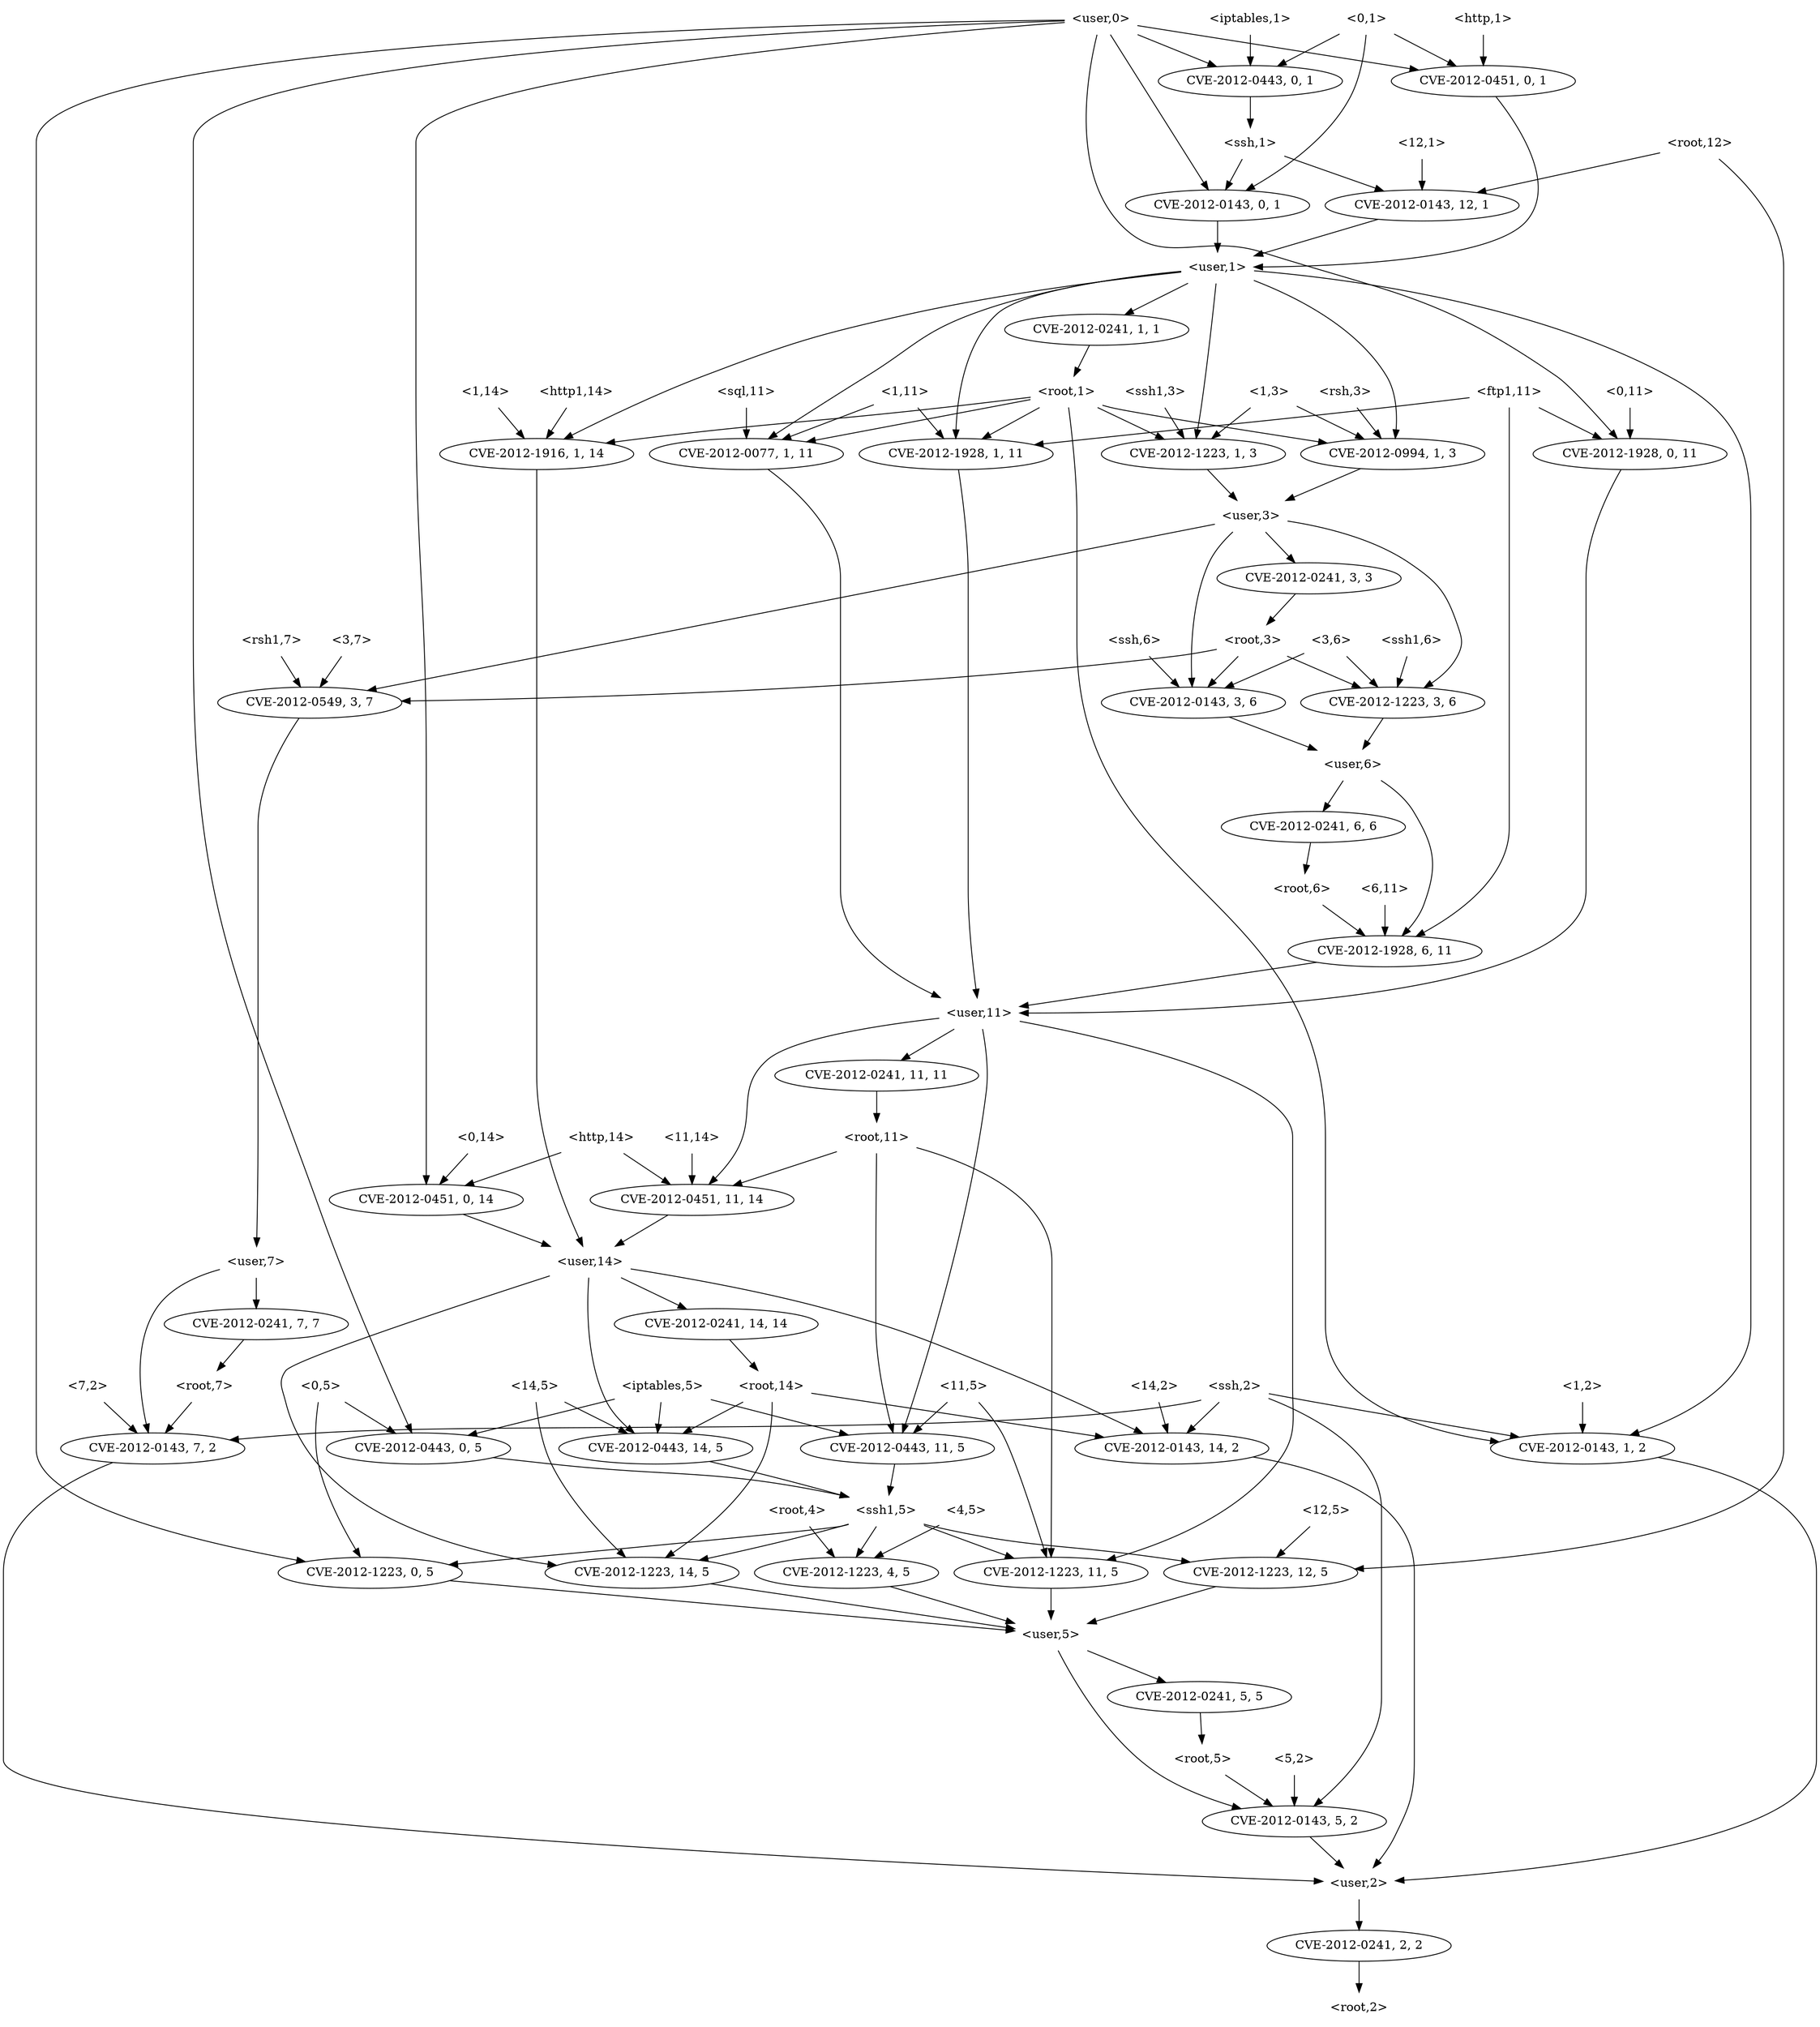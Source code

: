 strict digraph {
	graph [bb="0,0,1709,2340"];
	node [label="\N"];
	"<v_iptables,14,5>"	 [height=0.5,
		label=<CVE-2012-0443, 14, 5>,
		pos="908,666",
		width=2.5686];
	"<ssh1,5>"	 [height=0.5,
		pos="1165,594",
		shape=plaintext,
		width=0.94444];
	"<v_iptables,14,5>" -> "<ssh1,5>"	 [pos="e,1130.9,604.28 959.39,651 1006.8,638.09 1076.4,619.14 1121.2,606.93"];
	"<v_ssh1,11,5>"	 [height=0.5,
		label=<CVE-2012-1223, 11, 5>,
		pos="1219,522",
		width=2.5686];
	"<ssh1,5>" -> "<v_ssh1,11,5>"	 [pos="e,1205.8,540.1 1178.3,575.7 1184.8,567.39 1192.6,557.28 1199.6,548.14"];
	"<v_ssh1,12,5>"	 [height=0.5,
		label=<CVE-2012-1223, 12, 5>,
		pos="1617,522",
		width=2.5686];
	"<ssh1,5>" -> "<v_ssh1,12,5>"	 [pos="e,1549.5,534.39 1199.3,587.98 1262,578.76 1399.4,558.39 1515,540 1522.9,538.74 1531.2,537.4 1539.5,536.04"];
	"<v_ssh1,14,5>"	 [height=0.5,
		label=<CVE-2012-1223, 14, 5>,
		pos="835,522",
		width=2.5686];
	"<ssh1,5>" -> "<v_ssh1,14,5>"	 [pos="e,895.02,535.73 1130.9,585.77 1077.9,574.52 974.43,552.58 905,537.85"];
	"<v_ssh1,4,5>"	 [height=0.5,
		label=<CVE-2012-1223, 4, 5>,
		pos="636,522",
		width=2.4499];
	"<ssh1,5>" -> "<v_ssh1,4,5>"	 [pos="e,699.32,534.58 1130.8,589.4 1057.6,581.59 880.61,561.97 733,540 725.33,538.86 717.33,537.59 709.37,536.27"];
	"<v_ssh1,0,5>"	 [height=0.5,
		label=<CVE-2012-1223, 0, 5>,
		pos="1418,522",
		width=2.4499];
	"<ssh1,5>" -> "<v_ssh1,0,5>"	 [pos="e,1367.9,536.87 1199.1,583.56 1239.8,572.29 1308.6,553.26 1358.2,539.54"];
	"<12,1>"	 [height=0.5,
		pos="1020,2178",
		shape=plaintext,
		width=0.78472];
	"<v_ssh,12,1>"	 [height=0.5,
		label=<CVE-2012-0143, 12, 1>,
		pos="950,2106",
		width=2.5686];
	"<12,1>" -> "<v_ssh,12,1>"	 [pos="e,967.1,2124.1 1002.7,2159.7 994.14,2151.1 983.66,2140.7 974.3,2131.3"];
	"<user,1>"	 [height=0.5,
		pos="588,2034",
		shape=plaintext,
		width=0.91667];
	"<v_ssh,12,1>" -> "<user,1>"	 [pos="e,621.06,2041.4 886.94,2092.8 813.64,2078.6 694.63,2055.6 631.14,2043.3"];
	"<v_root,3,3>"	 [height=0.5,
		label=<CVE-2012-0241, 3, 3>,
		pos="754,1674",
		width=2.4499];
	"<root,3>"	 [height=0.5,
		pos="695,1602",
		shape=plaintext,
		width=0.89583];
	"<v_root,3,3>" -> "<root,3>"	 [pos="e,709.56,1620.3 739.72,1656.1 732.65,1647.7 723.97,1637.4 716.15,1628.1"];
	"<v_ssh,3,6>"	 [height=0.5,
		label=<CVE-2012-0143, 3, 6>,
		pos="898,1530",
		width=2.4499];
	"<root,3>" -> "<v_ssh,3,6>"	 [pos="e,851.57,1545.4 727.48,1587.6 730.68,1586.4 733.9,1585.1 737,1584 771.53,1571.3 810.72,1558.4 841.78,1548.5"];
	"<v_rsh1,3,7>"	 [height=0.5,
		label=<CVE-2012-0549, 3, 7>,
		pos="424,1530",
		width=2.4499];
	"<root,3>" -> "<v_rsh1,3,7>"	 [pos="e,476.44,1544.5 662.58,1592.6 619.2,1581.4 541.37,1561.3 486.42,1547.1"];
	"<v_ssh1,3,6>"	 [height=0.5,
		label=<CVE-2012-1223, 3, 6>,
		pos="703,1530",
		width=2.4499];
	"<root,3>" -> "<v_ssh1,3,6>"	 [pos="e,701.05,1548.1 696.98,1583.7 697.86,1576 698.92,1566.7 699.9,1558.1"];
	"<user,5>"	 [height=0.5,
		pos="835,450",
		shape=plaintext,
		width=0.91667];
	"<v_ssh1,11,5>" -> "<user,5>"	 [pos="e,868.42,457.09 1153.9,509.13 1075.5,494.83 945.98,471.23 878.67,458.96"];
	"<v_root,5,5>"	 [height=0.5,
		label=<CVE-2012-0241, 5, 5>,
		pos="707,378",
		width=2.4499];
	"<user,5>" -> "<v_root,5,5>"	 [pos="e,736.23,394.99 803.69,431.88 786.01,422.21 763.77,410.05 745.09,399.83"];
	"<v_ssh,5,2>"	 [height=0.5,
		label=<CVE-2012-0143, 5, 2>,
		pos="626,234",
		width=2.4499];
	"<user,5>" -> "<v_ssh,5,2>"	 [pos="e,672.09,249.46 830.91,431.87 826.08,413.39 817.02,383.46 804,360 784.06,324.07 778.61,313.01 746,288 726.88,273.34 703.07,261.74\
 681.71,253.18"];
	"<root,1>"	 [height=0.5,
		pos="463,1890",
		shape=plaintext,
		width=0.89583];
	"<v_ssh,1,2>"	 [height=0.5,
		label=<CVE-2012-0143, 1, 2>,
		pos="158,666",
		width=2.4499];
	"<root,1>" -> "<v_ssh,1,2>"	 [pos="e,158.85,684.16 456.49,1871.7 449.52,1853.5 437.86,1824.4 426,1800 385.88,1717.5 355.8,1706.4 325,1620 199.75,1268.6 166.13,809.67\
 159.42,694.24"];
	"<v_ssh1,1,3>"	 [height=0.5,
		label=<CVE-2012-1223, 1, 3>,
		pos="766,1818",
		width=2.4499];
	"<root,1>" -> "<v_ssh1,1,3>"	 [pos="e,709.97,1831.9 495.43,1881.5 544.05,1870.3 636.86,1848.8 700.09,1834.2"];
	"<v_rsh,1,3>"	 [height=0.5,
		label=<CVE-2012-0994, 1, 3>,
		pos="961,1818",
		width=2.4499];
	"<root,1>" -> "<v_rsh,1,3>"	 [pos="e,897.01,1830.5 495.55,1884.9 577.7,1874.4 791.94,1846.9 863,1836 870.83,1834.8 878.99,1833.5 887.13,1832.1"];
	"<v_sql,1,11>"	 [height=0.5,
		label=<CVE-2012-0077, 1, 11>,
		pos="567,1818",
		width=2.5686];
	"<root,1>" -> "<v_sql,1,11>"	 [pos="e,542.54,1835.5 488.44,1871.9 502.21,1862.6 519.39,1851 534.16,1841.1"];
	"<v_ftp1,1,11>"	 [height=0.5,
		label=<CVE-2012-1928, 1, 11>,
		pos="325,1818",
		width=2.5686];
	"<root,1>" -> "<v_ftp1,1,11>"	 [pos="e,356.68,1835.1 430.65,1872.6 411.3,1862.8 386.54,1850.2 365.86,1839.7"];
	"<v_http1,1,14>"	 [height=0.5,
		label=<CVE-2012-1916, 1, 14>,
		pos="121,1818",
		width=2.5686];
	"<root,1>" -> "<v_http1,1,14>"	 [pos="e,189.05,1830.3 430.37,1875.3 426.9,1874.1 423.4,1873 420,1872 399.05,1866.1 280.65,1845.7 199.28,1832"];
	"<user,2>"	 [height=0.5,
		pos="469,162",
		shape=plaintext,
		width=0.91667];
	"<v_ssh,1,2>" -> "<user,2>"	 [pos="e,435.72,169.19 179.75,648.33 208.62,624.14 256,576.32 256,523 256,523 256,523 256,305 256,224.17 363.51,186.52 425.77,171.49"];
	"<user,3>"	 [height=0.5,
		pos="755,1746",
		shape=plaintext,
		width=0.91667];
	"<v_ssh1,1,3>" -> "<user,3>"	 [pos="e,757.69,1764.1 763.28,1799.7 762.07,1792 760.61,1782.7 759.26,1774.1"];
	"<v_rsh,1,3>" -> "<user,3>"	 [pos="e,788.22,1758.3 917.56,1802.2 882.28,1790.3 832.79,1773.4 797.71,1761.5"];
	"<user,11>"	 [height=0.5,
		pos="1014,1170",
		shape=plaintext,
		width=1.0069];
	"<v_sql,1,11>" -> "<user,11>"	 [pos="e,977.71,1175.1 570.44,1799.6 575.41,1772.9 584,1720.2 584,1675 584,1675 584,1675 584,1313 584,1232.9 856.2,1190.4 967.46,1176.3"];
	"<v_ftp1,1,11>" -> "<user,11>"	 [pos="e,977.56,1172.9 360.99,1801.4 422.19,1772.1 540,1702.8 540,1603 540,1603 540,1603 540,1313 540,1258.3 576.28,1248.9 625,1224 683.98\
,1193.9 877.53,1179 967.39,1173.5"];
	"<user,14>"	 [height=0.5,
		pos="765,882",
		shape=plaintext,
		width=1.0069];
	"<v_http1,1,14>" -> "<user,14>"	 [pos="e,728.62,888.49 157.34,1801.3 200.87,1779.7 268,1736.4 268,1675 268,1675 268,1675 268,1529 268,1421.2 382,1422.8 382,1315 382,1315\
 382,1315 382,1025 382,953.95 616.63,907.13 718.6,890.14"];
	"<v_root,2,2>"	 [height=0.5,
		label=<CVE-2012-0241, 2, 2>,
		pos="469,90",
		width=2.4499];
	"<user,2>" -> "<v_root,2,2>"	 [pos="e,469,108.1 469,143.7 469,135.98 469,126.71 469,118.11"];
	"<user,1>" -> "<v_ssh,1,2>"	 [pos="e,118.54,682.16 554.7,2032.2 430.31,2028.2 0,2006 0,1891 0,1891 0,1891 0,809 0,749.48 62.789,708.57 109.2,686.46"];
	"<user,1>" -> "<v_ssh1,1,3>"	 [pos="e,751.91,1835.9 602.27,2015.8 633.65,1978.1 708.81,1887.8 745.35,1843.8"];
	"<user,1>" -> "<v_rsh,1,3>"	 [pos="e,949.4,1836.1 621.29,2024.1 678.47,2007.8 797.34,1968.9 882,1908 906.55,1890.3 928.85,1863.8 943.44,1844.3"];
	"<v_root,1,1>"	 [height=0.5,
		label=<CVE-2012-0241, 1, 1>,
		pos="463,1962",
		width=2.4499];
	"<user,1>" -> "<v_root,1,1>"	 [pos="e,491.97,1979.2 557.42,2015.9 540.43,2006.4 519.15,1994.4 501.09,1984.3"];
	"<user,1>" -> "<v_http1,1,14>"	 [pos="e,110.6,1836.1 554.87,2029.7 454.72,2019.1 158.7,1982 104,1908 90.638,1889.9 97.484,1864.3 106.14,1845.2"];
	"<user,1>" -> "<v_ftp1,1,11>"	 [pos="e,323.91,1836.2 554.6,2029.1 499.49,2022.1 392.91,2005.6 366,1980 329.36,1945.1 323.68,1882.5 323.74,1846.5"];
	"<user,1>" -> "<v_sql,1,11>"	 [pos="e,568.69,1836.2 586.32,2015.8 582.68,1978.8 574.08,1891.2 569.69,1846.4"];
	"<v_root,1,1>" -> "<root,1>"	 [pos="e,463,1908.1 463,1943.7 463,1936 463,1926.7 463,1918.1"];
	"<root,14>"	 [height=0.5,
		pos="787,738",
		shape=plaintext,
		width=1];
	"<root,14>" -> "<v_iptables,14,5>"	 [pos="e,879.95,683.23 816.6,719.88 833.04,710.36 853.65,698.44 871.13,688.33"];
	"<v_ssh,14,2>"	 [height=0.5,
		label=<CVE-2012-0143, 14, 2>,
		pos="590,666",
		width=2.5686];
	"<root,14>" -> "<v_ssh,14,2>"	 [pos="e,632.41,682.07 750.87,724.16 720.44,713.35 676.51,697.74 642.25,685.57"];
	"<root,14>" -> "<v_ssh1,14,5>"	 [pos="e,806.47,539.37 780.07,719.59 769.02,688.96 750.81,624.16 773,576 778.52,564.02 788.22,553.75 798.34,545.52"];
	"<v_ssh,14,2>" -> "<user,2>"	 [pos="e,477.09,180.05 566.78,648.47 555.08,639.02 541.58,626.23 533,612 511.85,576.92 509,563.97 509,523 509,523 509,523 509,305 509,263.48\
 492.96,217.61 481.2,189.54"];
	"<v_ssh1,14,5>" -> "<user,5>"	 [pos="e,835,468.1 835,503.7 835,495.98 835,486.71 835,478.11"];
	"<3,6>"	 [height=0.5,
		pos="859,1602",
		shape=plaintext,
		width=0.75];
	"<3,6>" -> "<v_ssh,3,6>"	 [pos="e,888.47,1548.1 868.64,1583.7 873.13,1575.6 878.56,1565.9 883.52,1557"];
	"<3,6>" -> "<v_ssh1,3,6>"	 [pos="e,738.81,1546.5 831.91,1588.1 828.91,1586.7 825.89,1585.3 823,1584 798.35,1572.7 770.69,1560.5 748.14,1550.6"];
	"<user,6>"	 [height=0.5,
		pos="849,1458",
		shape=plaintext,
		width=0.91667];
	"<v_ssh,3,6>" -> "<user,6>"	 [pos="e,861.09,1476.3 886.14,1512.1 880.39,1503.8 873.35,1493.8 866.96,1484.7"];
	"<v_ssh1,3,6>" -> "<user,6>"	 [pos="e,815.75,1474.9 736.13,1513.1 756.96,1503.1 784.05,1490.1 806.46,1479.4"];
	"<http1,14>"	 [height=0.5,
		pos="152,1890",
		shape=plaintext,
		width=1.0833];
	"<http1,14>" -> "<v_http1,1,14>"	 [pos="e,128.57,1836.1 144.34,1871.7 140.81,1863.7 136.54,1854.1 132.63,1845.3"];
	"<sql,11>"	 [height=0.5,
		pos="640,1890",
		shape=plaintext,
		width=0.91667];
	"<sql,11>" -> "<v_sql,1,11>"	 [pos="e,584.59,1835.9 621.96,1871.7 612.87,1863 601.72,1852.3 591.84,1842.8"];
	"<0,11>"	 [height=0.5,
		pos="1236,1890",
		shape=plaintext,
		width=0.78472];
	"<v_ftp1,0,11>"	 [height=0.5,
		label=<CVE-2012-1928, 0, 11>,
		pos="1236,1818",
		width=2.5686];
	"<0,11>" -> "<v_ftp1,0,11>"	 [pos="e,1236,1836.1 1236,1871.7 1236,1864 1236,1854.7 1236,1846.1"];
	"<v_ftp1,0,11>" -> "<user,11>"	 [pos="e,1027.7,1188.3 1211.5,1800.5 1166.9,1768.2 1077,1692.1 1077,1603 1077,1603 1077,1603 1077,1313 1077,1271.7 1067.8,1261.3 1050,1224\
 1045.5,1214.6 1039.5,1205 1033.7,1196.6"];
	"<rsh,3>"	 [height=0.5,
		pos="961,1890",
		shape=plaintext,
		width=0.81944];
	"<rsh,3>" -> "<v_rsh,1,3>"	 [pos="e,961,1836.1 961,1871.7 961,1864 961,1854.7 961,1846.1"];
	"<ssh,6>"	 [height=0.5,
		pos="973,1602",
		shape=plaintext,
		width=0.84028];
	"<ssh,6>" -> "<v_ssh,3,6>"	 [pos="e,916.07,1547.9 954.46,1583.7 945.13,1575 933.67,1564.3 923.52,1554.8"];
	"<root,2>"	 [height=0.5,
		pos="469,18",
		shape=plaintext,
		width=0.89583];
	"<v_ftp1,6,11>"	 [height=0.5,
		label=<CVE-2012-1928, 6, 11>,
		pos="949,1242",
		width=2.5686];
	"<v_ftp1,6,11>" -> "<user,11>"	 [pos="e,997.96,1188.3 964.73,1224.1 972.6,1215.6 982.27,1205.2 990.96,1195.8"];
	"<user,11>" -> "<v_ssh1,11,5>"	 [pos="e,1287.7,534.24 1050.4,1166.3 1163.7,1157 1503,1121.3 1503,1027 1503,1027 1503,1027 1503,665 1503,606.82 1457.7,604.46 1407,576 \
1373.5,557.2 1332.8,544.66 1297.9,536.52"];
	"<v_iptables,11,5>"	 [height=0.5,
		label=<CVE-2012-0443, 11, 5>,
		pos="1112,666",
		width=2.5686];
	"<user,11>" -> "<v_iptables,11,5>"	 [pos="e,1109.2,684 1025.9,1151.9 1049,1116.7 1098,1033 1098,955 1098,955 1098,955 1098,809 1098,768.8 1103.6,722.51 1107.7,694"];
	"<v_http,11,14>"	 [height=0.5,
		label=<CVE-2012-0451, 11, 14>,
		pos="973,954",
		width=2.7013];
	"<user,11>" -> "<v_http,11,14>"	 [pos="e,976.3,972.23 1010.7,1151.8 1003.6,1114.8 986.76,1026.8 978.19,982.1"];
	"<v_root,11,11>"	 [height=0.5,
		label=<CVE-2012-0241, 11, 11>,
		pos="1240,1098",
		width=2.7013];
	"<user,11>" -> "<v_root,11,11>"	 [pos="e,1192.4,1113.8 1050.3,1157.8 1086,1146.7 1141,1129.7 1182.6,1116.8"];
	"<user,0>"	 [height=0.5,
		pos="1077,2322",
		shape=plaintext,
		width=0.91667];
	"<user,0>" -> "<v_ftp1,0,11>"	 [pos="e,1264.1,1835.2 1110.2,2319.3 1184.4,2313.6 1357,2288.6 1357,2179 1357,2179 1357,2179 1357,1961 1357,1908.4 1308.4,1865.5 1272.8\
,1841"];
	"<v_http,0,14>"	 [height=0.5,
		label=<CVE-2012-0451, 0, 14>,
		pos="765,954",
		width=2.5686];
	"<user,0>" -> "<v_http,0,14>"	 [pos="e,782,971.8 1077,2304 1077,2277.3 1077,2224.1 1077,2179 1077,2179 1077,2179 1077,1817 1077,1720.4 1115,1699.6 1115,1603 1115,1603\
 1115,1603 1115,1169 1115,1046.4 970.97,1112.1 869,1044 839.74,1024.5 809.53,997.74 789.26,978.69"];
	"<user,0>" -> "<v_ssh1,0,5>"	 [pos="e,1458.6,538.13 1110.3,2318.8 1222.4,2310.6 1579,2276.7 1579,2179 1579,2179 1579,2179 1579,665 1579,604.9 1515.1,564.17 1467.8,542.26"];
	"<v_iptables,0,1>"	 [height=0.5,
		label=<CVE-2012-0443, 0, 1>,
		pos="847,2250",
		width=2.4499];
	"<user,0>" -> "<v_iptables,0,1>"	 [pos="e,894.05,2265.3 1043.6,2310.8 1007,2299.7 947.64,2281.6 903.73,2268.3"];
	"<v_http,0,1>"	 [height=0.5,
		label=<CVE-2012-0451, 0, 1>,
		pos="615,2250",
		width=2.4499];
	"<user,0>" -> "<v_http,0,1>"	 [pos="e,683.72,2261.4 1043.8,2316 971.09,2305 796.29,2278.5 693.72,2262.9"];
	"<v_ssh,0,1>"	 [height=0.5,
		label=<CVE-2012-0143, 0, 1>,
		pos="738,2106",
		width=2.4499];
	"<user,0>" -> "<v_ssh,0,1>"	 [pos="e,789.98,2120.6 1060.7,2303.6 1029.5,2271.3 958.17,2201.5 886,2160 859.24,2144.6 827.24,2132.5 799.85,2123.7"];
	"<v_iptables,0,5>"	 [height=0.5,
		label=<CVE-2012-0443, 0, 5>,
		pos="1311,666",
		width=2.4499];
	"<user,0>" -> "<v_iptables,0,5>"	 [pos="e,1319.4,684.37 1110.1,2321.1 1191.6,2319.4 1395,2302.8 1395,2179 1395,2179 1395,2179 1395,1025 1395,886.76 1378,851.05 1334,720\
 1331.1,711.25 1327.3,701.95 1323.6,693.61"];
	"<v_http,0,14>" -> "<user,14>"	 [pos="e,765,900.1 765,935.7 765,927.98 765,918.71 765,910.11"];
	"<v_ssh1,0,5>" -> "<user,5>"	 [pos="e,868.02,453.89 1354.6,509.4 1343.1,507.47 1331.2,505.58 1320,504 1157.4,481.03 962.84,462.45 878.05,454.79"];
	"<ssh,1>"	 [height=0.5,
		pos="847,2178",
		shape=plaintext,
		width=0.84028];
	"<v_iptables,0,1>" -> "<ssh,1>"	 [pos="e,847,2196.1 847,2231.7 847,2224 847,2214.7 847,2206.1"];
	"<v_http,0,1>" -> "<user,1>"	 [pos="e,590.17,2052.2 612.84,2231.8 608.17,2194.8 597.11,2107.2 591.46,2062.4"];
	"<v_ssh,0,1>" -> "<user,1>"	 [pos="e,621.03,2050.4 704.34,2089.3 682.47,2079.1 653.79,2065.7 630.38,2054.8"];
	"<v_iptables,0,5>" -> "<ssh1,5>"	 [pos="e,1199,611.31 1277.9,649.12 1257.3,639.23 1230.5,626.42 1208.3,615.74"];
	"<6,11>"	 [height=0.5,
		pos="870,1314",
		shape=plaintext,
		width=0.78472];
	"<6,11>" -> "<v_ftp1,6,11>"	 [pos="e,929.97,1259.9 889.53,1295.7 899.46,1286.9 911.67,1276.1 922.44,1266.5"];
	"<user,6>" -> "<v_ftp1,6,11>"	 [pos="e,890.51,1256 839.46,1439.9 834.36,1429.8 828.61,1416.6 826,1404 821.04,1380.1 831.37,1296.9 832,1296 843.82,1279.2 862.25,1267.7\
 881.01,1259.8"];
	"<v_root,6,6>"	 [height=0.5,
		label=<CVE-2012-0241, 6, 6>,
		pos="923,1386",
		width=2.4499];
	"<user,6>" -> "<v_root,6,6>"	 [pos="e,905.17,1403.9 867.29,1439.7 876.5,1431 887.81,1420.3 897.82,1410.8"];
	"<ssh1,6>"	 [height=0.5,
		pos="780,1602",
		shape=plaintext,
		width=0.94444];
	"<ssh1,6>" -> "<v_ssh1,3,6>"	 [pos="e,721.28,1547.6 760.97,1583.7 751.31,1574.9 739.44,1564.1 728.97,1554.6"];
	"<ssh,1>" -> "<v_ssh,12,1>"	 [pos="e,925.77,2123.5 872.2,2159.9 885.84,2150.6 902.84,2139 917.48,2129.1"];
	"<ssh,1>" -> "<v_ssh,0,1>"	 [pos="e,763.64,2123.5 820.34,2159.9 805.9,2150.6 787.9,2139 772.42,2129.1"];
	"<user,7>"	 [height=0.5,
		pos="346,882",
		shape=plaintext,
		width=0.91667];
	"<v_rsh1,3,7>" -> "<user,7>"	 [pos="e,345.6,900.05 406.64,1511.9 383.11,1486.9 344,1437.6 344,1387 344,1387 344,1387 344,1025 344,984.99 344.8,938.65 345.39,910.08"];
	"<v_ssh,7,2>"	 [height=0.5,
		label=<CVE-2012-0143, 7, 2>,
		pos="353,666",
		width=2.4499];
	"<user,7>" -> "<v_ssh,7,2>"	 [pos="e,352.44,684.23 346.56,863.85 347.77,826.83 350.64,739.18 352.1,694.39"];
	"<v_root,7,7>"	 [height=0.5,
		label=<CVE-2012-0241, 7, 7>,
		pos="462,810",
		width=2.4499];
	"<user,7>" -> "<v_root,7,7>"	 [pos="e,435.11,827.23 374.38,863.88 390,854.45 409.53,842.66 426.2,832.61"];
	"<v_ssh1,4,5>" -> "<user,5>"	 [pos="e,801.74,462.7 678.2,506.15 711.74,494.36 758.46,477.92 792.17,466.07"];
	"<0,1>"	 [height=0.5,
		pos="731,2322",
		shape=plaintext,
		width=0.75];
	"<0,1>" -> "<v_http,0,1>"	 [pos="e,642.03,2267.3 703.8,2304.6 687.95,2295 667.77,2282.8 650.66,2272.5"];
	"<0,1>" -> "<v_iptables,0,1>"	 [pos="e,819.97,2267.3 758.2,2304.6 774.05,2295 794.23,2282.8 811.34,2272.5"];
	"<0,1>" -> "<v_ssh,0,1>"	 [pos="e,737.44,2124.2 731.56,2303.8 732.77,2266.8 735.64,2179.2 737.1,2134.4"];
	"<1,14>"	 [height=0.5,
		pos="238,1890",
		shape=plaintext,
		width=0.78472];
	"<1,14>" -> "<v_http1,1,14>"	 [pos="e,148.26,1835.3 209.68,1872.1 193.93,1862.6 174.16,1850.8 157.29,1840.7"];
	"<http,1>"	 [height=0.5,
		pos="615,2322",
		shape=plaintext,
		width=0.89583];
	"<http,1>" -> "<v_http,0,1>"	 [pos="e,615,2268.1 615,2303.7 615,2296 615,2286.7 615,2278.1"];
	"<v_iptables,11,5>" -> "<ssh1,5>"	 [pos="e,1151.9,612.28 1124.8,648.05 1131.1,639.75 1138.8,629.58 1145.8,620.38"];
	"<v_http,11,14>" -> "<user,14>"	 [pos="e,801.58,895.31 928.38,937.98 893.79,926.34 846.02,910.27 811.07,898.51"];
	"<root,11>"	 [height=0.5,
		pos="1240,1026",
		shape=plaintext,
		width=1];
	"<v_root,11,11>" -> "<root,11>"	 [pos="e,1240,1044.1 1240,1079.7 1240,1072 1240,1062.7 1240,1054.1"];
	"<14,2>"	 [height=0.5,
		pos="590,738",
		shape=plaintext,
		width=0.78472];
	"<14,2>" -> "<v_ssh,14,2>"	 [pos="e,590,684.1 590,719.7 590,711.98 590,702.71 590,694.11"];
	"<iptables,1>"	 [height=0.5,
		pos="847,2322",
		shape=plaintext,
		width=1.1944];
	"<iptables,1>" -> "<v_iptables,0,1>"	 [pos="e,847,2268.1 847,2303.7 847,2296 847,2286.7 847,2278.1"];
	"<user,3>" -> "<v_ssh,3,6>"	 [pos="e,899.96,1548.1 788.42,1731.8 808.26,1722.7 832.98,1709.2 851,1692 878.1,1666.1 884.24,1655.9 895,1620 901.02,1599.9 901.5,1576.1\
 900.63,1558.2"];
	"<user,3>" -> "<v_ssh1,3,6>"	 [pos="e,680.93,1547.6 721.81,1736.3 699.45,1728.6 671.5,1714.9 657,1692 631.27,1651.4 635.27,1628.6 653,1584 657.41,1572.9 665.36,1562.8\
 673.64,1554.4"];
	"<user,3>" -> "<v_root,3,3>"	 [pos="e,754.24,1692.1 754.75,1727.7 754.64,1720 754.51,1710.7 754.39,1702.1"];
	"<user,3>" -> "<v_rsh1,3,7>"	 [pos="e,442.92,1547.7 721.96,1732.5 697.74,1722.8 664.44,1708.3 637,1692 565.51,1649.7 489.7,1587.7 450.68,1554.3"];
	"<v_ssh1,12,5>" -> "<user,5>"	 [pos="e,868.01,452.55 1551.6,509.22 1539.4,507.29 1526.9,505.45 1515,504 1275.3,474.74 985.9,458.46 878.16,453.05"];
	"<v_root,14,14>"	 [height=0.5,
		label=<CVE-2012-0241, 14, 14>,
		pos="836,810",
		width=2.7013];
	"<v_root,14,14>" -> "<root,14>"	 [pos="e,799.09,756.28 824.14,792.05 818.39,783.84 811.35,773.79 804.96,764.66"];
	"<root,12>"	 [height=0.5,
		pos="1217,2178",
		shape=plaintext,
		width=1];
	"<root,12>" -> "<v_ssh1,12,5>"	 [pos="e,1617,540.05 1240.4,2159.9 1270.5,2135.8 1319,2088.6 1319,2035 1319,2035 1319,2035 1319,1961 1319,1864.4 1357,1843.6 1357,1747 \
1357,1747 1357,1747 1357,1313 1357,1089.7 1617,1106.3 1617,883 1617,883 1617,883 1617,665 1617,625 1617,578.65 1617,550.08"];
	"<root,12>" -> "<v_ssh,12,1>"	 [pos="e,1002.9,2120.9 1181,2167.6 1137.9,2156.3 1065.1,2137.2 1012.7,2123.4"];
	"<root,4>"	 [height=0.5,
		pos="575,594",
		shape=plaintext,
		width=0.89583];
	"<root,4>" -> "<v_ssh1,4,5>"	 [pos="e,621.09,540.1 590.08,575.7 597.39,567.3 606.31,557.07 614.34,547.86"];
	"<root,11>" -> "<v_ssh1,11,5>"	 [pos="e,1282.1,535.19 1267.5,1007.8 1301.6,984.23 1355,938.36 1355,883 1355,883 1355,883 1355,809 1355,730.8 1450.1,722.41 1426,648 1413.9\
,610.44 1405.7,599.49 1374,576 1350,558.21 1319.6,546.1 1292,538"];
	"<root,11>" -> "<v_http,11,14>"	 [pos="e,1026.9,969.12 1204,1015.6 1161.2,1004.3 1089,985.42 1036.7,971.71"];
	"<root,11>" -> "<v_iptables,11,5>"	 [pos="e,1163.4,681.05 1240,1008 1240,981.29 1240,928.11 1240,883 1240,883 1240,883 1240,809 1240,768.55 1245.9,751.85 1221,720 1208.7,\
704.34 1190.7,693.02 1172.8,684.97"];
	"<root,7>"	 [height=0.5,
		pos="407,738",
		shape=plaintext,
		width=0.89583];
	"<v_root,7,7>" -> "<root,7>"	 [pos="e,420.57,756.28 448.69,792.05 442.16,783.75 434.17,773.58 426.94,764.38"];
	"<root,7>" -> "<v_ssh,7,2>"	 [pos="e,366.19,684.1 393.65,719.7 387.24,711.39 379.44,701.28 372.39,692.14"];
	"<11,5>"	 [height=0.5,
		pos="1297,738",
		shape=plaintext,
		width=0.78472];
	"<11,5>" -> "<v_ssh1,11,5>"	 [pos="e,1263.3,537.98 1325.4,725.32 1356.6,712.16 1403.2,691.61 1408,684 1416.5,670.47 1415.6,662.09 1408,648 1379.6,595.11 1317.8,560.85\
 1272.6,541.81"];
	"<11,5>" -> "<v_iptables,11,5>"	 [pos="e,1153.4,682.21 1268.3,725.58 1263.6,723.7 1258.6,721.79 1254,720 1223.9,708.44 1190.1,695.81 1163.1,685.78"];
	"<v_root,2,2>" -> "<root,2>"	 [pos="e,469,36.104 469,71.697 469,63.983 469,54.712 469,46.112"];
	"<ftp1,11>"	 [height=0.5,
		pos="1141,1890",
		shape=plaintext,
		width=1];
	"<ftp1,11>" -> "<v_ftp1,6,11>"	 [pos="e,968.53,1259.6 1126.2,1871.7 1097.9,1837 1039,1755.1 1039,1675 1039,1675 1039,1675 1039,1385 1039,1337.4 1002.5,1292.9 976.04,1266.8"];
	"<ftp1,11>" -> "<v_ftp1,0,11>"	 [pos="e,1213.4,1835.6 1164.5,1871.7 1176.7,1862.7 1191.9,1851.5 1205.1,1841.8"];
	"<ftp1,11>" -> "<v_ftp1,1,11>"	 [pos="e,399.39,1828.8 1104.9,1884.2 1076.2,1880.4 1035.1,1875.4 999,1872 762.16,1849.9 701.82,1858.3 465,1836 447,1834.3 427.74,1832.2\
 409.45,1830"];
	"<1,11>"	 [height=0.5,
		pos="383,1890",
		shape=plaintext,
		width=0.78472];
	"<1,11>" -> "<v_ftp1,1,11>"	 [pos="e,339.17,1836.1 368.66,1871.7 361.71,1863.3 353.23,1853.1 345.6,1843.9"];
	"<1,11>" -> "<v_sql,1,11>"	 [pos="e,523.24,1834 411.54,1876 414.72,1874.6 417.92,1873.2 421,1872 451.41,1859.7 485.89,1847.1 513.7,1837.3"];
	"<v_ssh,5,2>" -> "<user,2>"	 [pos="e,502.24,177.82 590.77,217.29 567.28,206.82 536.27,192.99 511.43,181.92"];
	"<root,5>"	 [height=0.5,
		pos="705,306",
		shape=plaintext,
		width=0.89583];
	"<root,5>" -> "<v_ssh,5,2>"	 [pos="e,644.76,251.62 685.47,287.7 675.47,278.84 663.15,267.92 652.33,258.33"];
	"<user,14>" -> "<v_iptables,14,5>"	 [pos="e,919.45,683.91 801.51,875.27 848.24,867.11 925.19,850.58 942,828 971.94,787.78 944.85,727.04 924.85,692.82"];
	"<user,14>" -> "<v_ssh,14,2>"	 [pos="e,602.15,684.08 739.08,863.94 725.62,854.34 709.44,841.57 697,828 658.35,785.83 658.93,767.46 627,720 620.89,710.92 614.07,701.07\
 607.96,692.35"];
	"<user,14>" -> "<v_ssh1,14,5>"	 [pos="e,805.93,539.25 751.25,863.79 743.93,853.85 735.37,840.81 730,828 714.36,790.7 711,779.45 711,739 711,739 711,739 711,665 711,611.82\
 760.95,568.95 797.44,544.72"];
	"<user,14>" -> "<v_root,14,14>"	 [pos="e,818.65,828.1 782.55,863.7 791.23,855.14 801.86,844.66 811.35,835.3"];
	"<v_root,5,5>" -> "<root,5>"	 [pos="e,705.49,324.1 706.51,359.7 706.29,351.98 706.02,342.71 705.77,334.11"];
	"<ssh1,3>"	 [height=0.5,
		pos="766,1890",
		shape=plaintext,
		width=0.94444];
	"<ssh1,3>" -> "<v_ssh1,1,3>"	 [pos="e,766,1836.1 766,1871.7 766,1864 766,1854.7 766,1846.1"];
	"<11,14>"	 [height=0.5,
		pos="1038,1026",
		shape=plaintext,
		width=0.88889];
	"<11,14>" -> "<v_http,11,14>"	 [pos="e,988.88,972.1 1021.9,1007.7 1014.1,999.22 1004.4,988.86 995.83,979.58"];
	"<ssh,2>"	 [height=0.5,
		pos="488,738",
		shape=plaintext,
		width=0.84028];
	"<ssh,2>" -> "<v_ssh,14,2>"	 [pos="e,566.01,683.47 512.95,719.88 526.33,710.69 542.99,699.26 557.38,689.38"];
	"<ssh,2>" -> "<v_ssh,7,2>"	 [pos="e,383.66,682.9 457.7,721.29 438.47,711.32 413.38,698.31 392.58,687.52"];
	"<ssh,2>" -> "<v_ssh,1,2>"	 [pos="e,222.45,678.41 457.68,723.3 454.45,722.08 451.18,720.95 448,720 437.66,716.9 314.99,694.87 232.55,680.2"];
	"<ssh,2>" -> "<v_ssh,5,2>"	 [pos="e,586.79,250.23 484.16,719.61 478.6,692.94 469,640.27 469,595 469,595 469,595 469,377 469,317.69 531.39,276.73 577.51,254.55"];
	"<v_ssh,7,2>" -> "<user,2>"	 [pos="e,452.29,180.19 360.89,647.93 372.29,621.67 392,569.53 392,523 392,523 392,523 392,305 392,259.51 422.92,214.65 445.57,187.89"];
	"<root,6>"	 [height=0.5,
		pos="949,1314",
		shape=plaintext,
		width=0.89583];
	"<root,6>" -> "<v_ftp1,6,11>"	 [pos="e,949,1260.1 949,1295.7 949,1288 949,1278.7 949,1270.1"];
	"<12,5>"	 [height=0.5,
		pos="1674,594",
		shape=plaintext,
		width=0.78472];
	"<12,5>" -> "<v_ssh1,12,5>"	 [pos="e,1630.9,540.1 1659.9,575.7 1653.1,567.3 1644.7,557.07 1637.2,547.86"];
	"<http,14>"	 [height=0.5,
		pos="914,1026",
		shape=plaintext,
		width=0.97917];
	"<http,14>" -> "<v_http,11,14>"	 [pos="e,958.58,972.1 928.58,1007.7 935.66,999.3 944.28,989.07 952.05,979.86"];
	"<http,14>" -> "<v_http,0,14>"	 [pos="e,798.78,970.87 878.69,1008.4 857.53,998.47 830.47,985.76 808.07,975.23"];
	"<rsh1,7>"	 [height=0.5,
		pos="440,1602",
		shape=plaintext,
		width=0.92361];
	"<rsh1,7>" -> "<v_rsh1,3,7>"	 [pos="e,427.91,1548.1 436.04,1583.7 434.28,1576 432.16,1566.7 430.2,1558.1"];
	"<7,2>"	 [height=0.5,
		pos="291,738",
		shape=plaintext,
		width=0.75];
	"<7,2>" -> "<v_ssh,7,2>"	 [pos="e,337.85,684.1 306.33,719.7 313.76,711.3 322.82,701.07 330.98,691.86"];
	"<0,14>"	 [height=0.5,
		pos="765,1026",
		shape=plaintext,
		width=0.78472];
	"<0,14>" -> "<v_http,0,14>"	 [pos="e,765,972.1 765,1007.7 765,999.98 765,990.71 765,982.11"];
	"<0,5>"	 [height=0.5,
		pos="1448,738",
		shape=plaintext,
		width=0.75];
	"<0,5>" -> "<v_iptables,0,5>"	 [pos="e,1342.3,683.01 1420.9,723.17 1401.1,713.01 1373.7,699.05 1351.3,687.59"];
	"<0,5>" -> "<v_ssh1,0,5>"	 [pos="e,1445.8,539.24 1461.1,719.91 1467.9,710.01 1475.5,696.96 1479,684 1491.6,637.67 1498.9,619.68 1479,576 1473.5,564.01 1463.9,553.69\
 1453.8,545.42"];
	"<iptables,5>"	 [height=0.5,
		pos="1169,738",
		shape=plaintext,
		width=1.1944];
	"<iptables,5>" -> "<v_iptables,14,5>"	 [pos="e,960.16,680.99 1125.9,725.44 1083.4,714.03 1017.9,696.48 969.84,683.58"];
	"<iptables,5>" -> "<v_iptables,0,5>"	 [pos="e,1278.6,682.99 1203.7,719.88 1223.6,710.07 1248.7,697.72 1269.6,687.41"];
	"<iptables,5>" -> "<v_iptables,11,5>"	 [pos="e,1125.9,684.1 1154.9,719.7 1148.1,711.3 1139.7,701.07 1132.2,691.86"];
	"<v_root,6,6>" -> "<root,6>"	 [pos="e,942.65,1332.1 929.43,1367.7 932.36,1359.8 935.89,1350.3 939.14,1341.5"];
	"<1,3>"	 [height=0.5,
		pos="846,1890",
		shape=plaintext,
		width=0.75];
	"<1,3>" -> "<v_ssh1,1,3>"	 [pos="e,785,1835.6 826.22,1871.7 816.1,1862.8 803.62,1851.9 792.66,1842.3"];
	"<1,3>" -> "<v_rsh,1,3>"	 [pos="e,934.34,1835.2 873.25,1872.4 888.83,1862.9 908.55,1850.9 925.35,1840.7"];
	"<5,2>"	 [height=0.5,
		pos="626,306",
		shape=plaintext,
		width=0.75];
	"<5,2>" -> "<v_ssh,5,2>"	 [pos="e,626,252.1 626,287.7 626,279.98 626,270.71 626,262.11"];
	"<14,5>"	 [height=0.5,
		pos="893,738",
		shape=plaintext,
		width=0.78472];
	"<14,5>" -> "<v_iptables,14,5>"	 [pos="e,904.33,684.1 896.71,719.7 898.36,711.98 900.35,702.71 902.19,694.11"];
	"<14,5>" -> "<v_ssh1,14,5>"	 [pos="e,824.94,540.2 864.35,728.03 844.08,720 818.39,706.05 806,684 781.95,641.18 803.62,582.74 820.22,549.33"];
	"<4,5>"	 [height=0.5,
		pos="653,594",
		shape=plaintext,
		width=0.75];
	"<4,5>" -> "<v_ssh1,4,5>"	 [pos="e,640.15,540.1 648.8,575.7 646.9,567.9 644.62,558.51 642.52,549.83"];
	"<1,2>"	 [height=0.5,
		pos="219,738",
		shape=plaintext,
		width=0.75];
	"<1,2>" -> "<v_ssh,1,2>"	 [pos="e,172.91,684.1 203.92,719.7 196.61,711.3 187.69,701.07 179.66,691.86"];
	"<3,7>"	 [height=0.5,
		pos="361,1602",
		shape=plaintext,
		width=0.75];
	"<3,7>" -> "<v_rsh1,3,7>"	 [pos="e,408.61,1548.1 376.57,1583.7 384.2,1575.2 393.52,1564.9 401.88,1555.6"];
}
